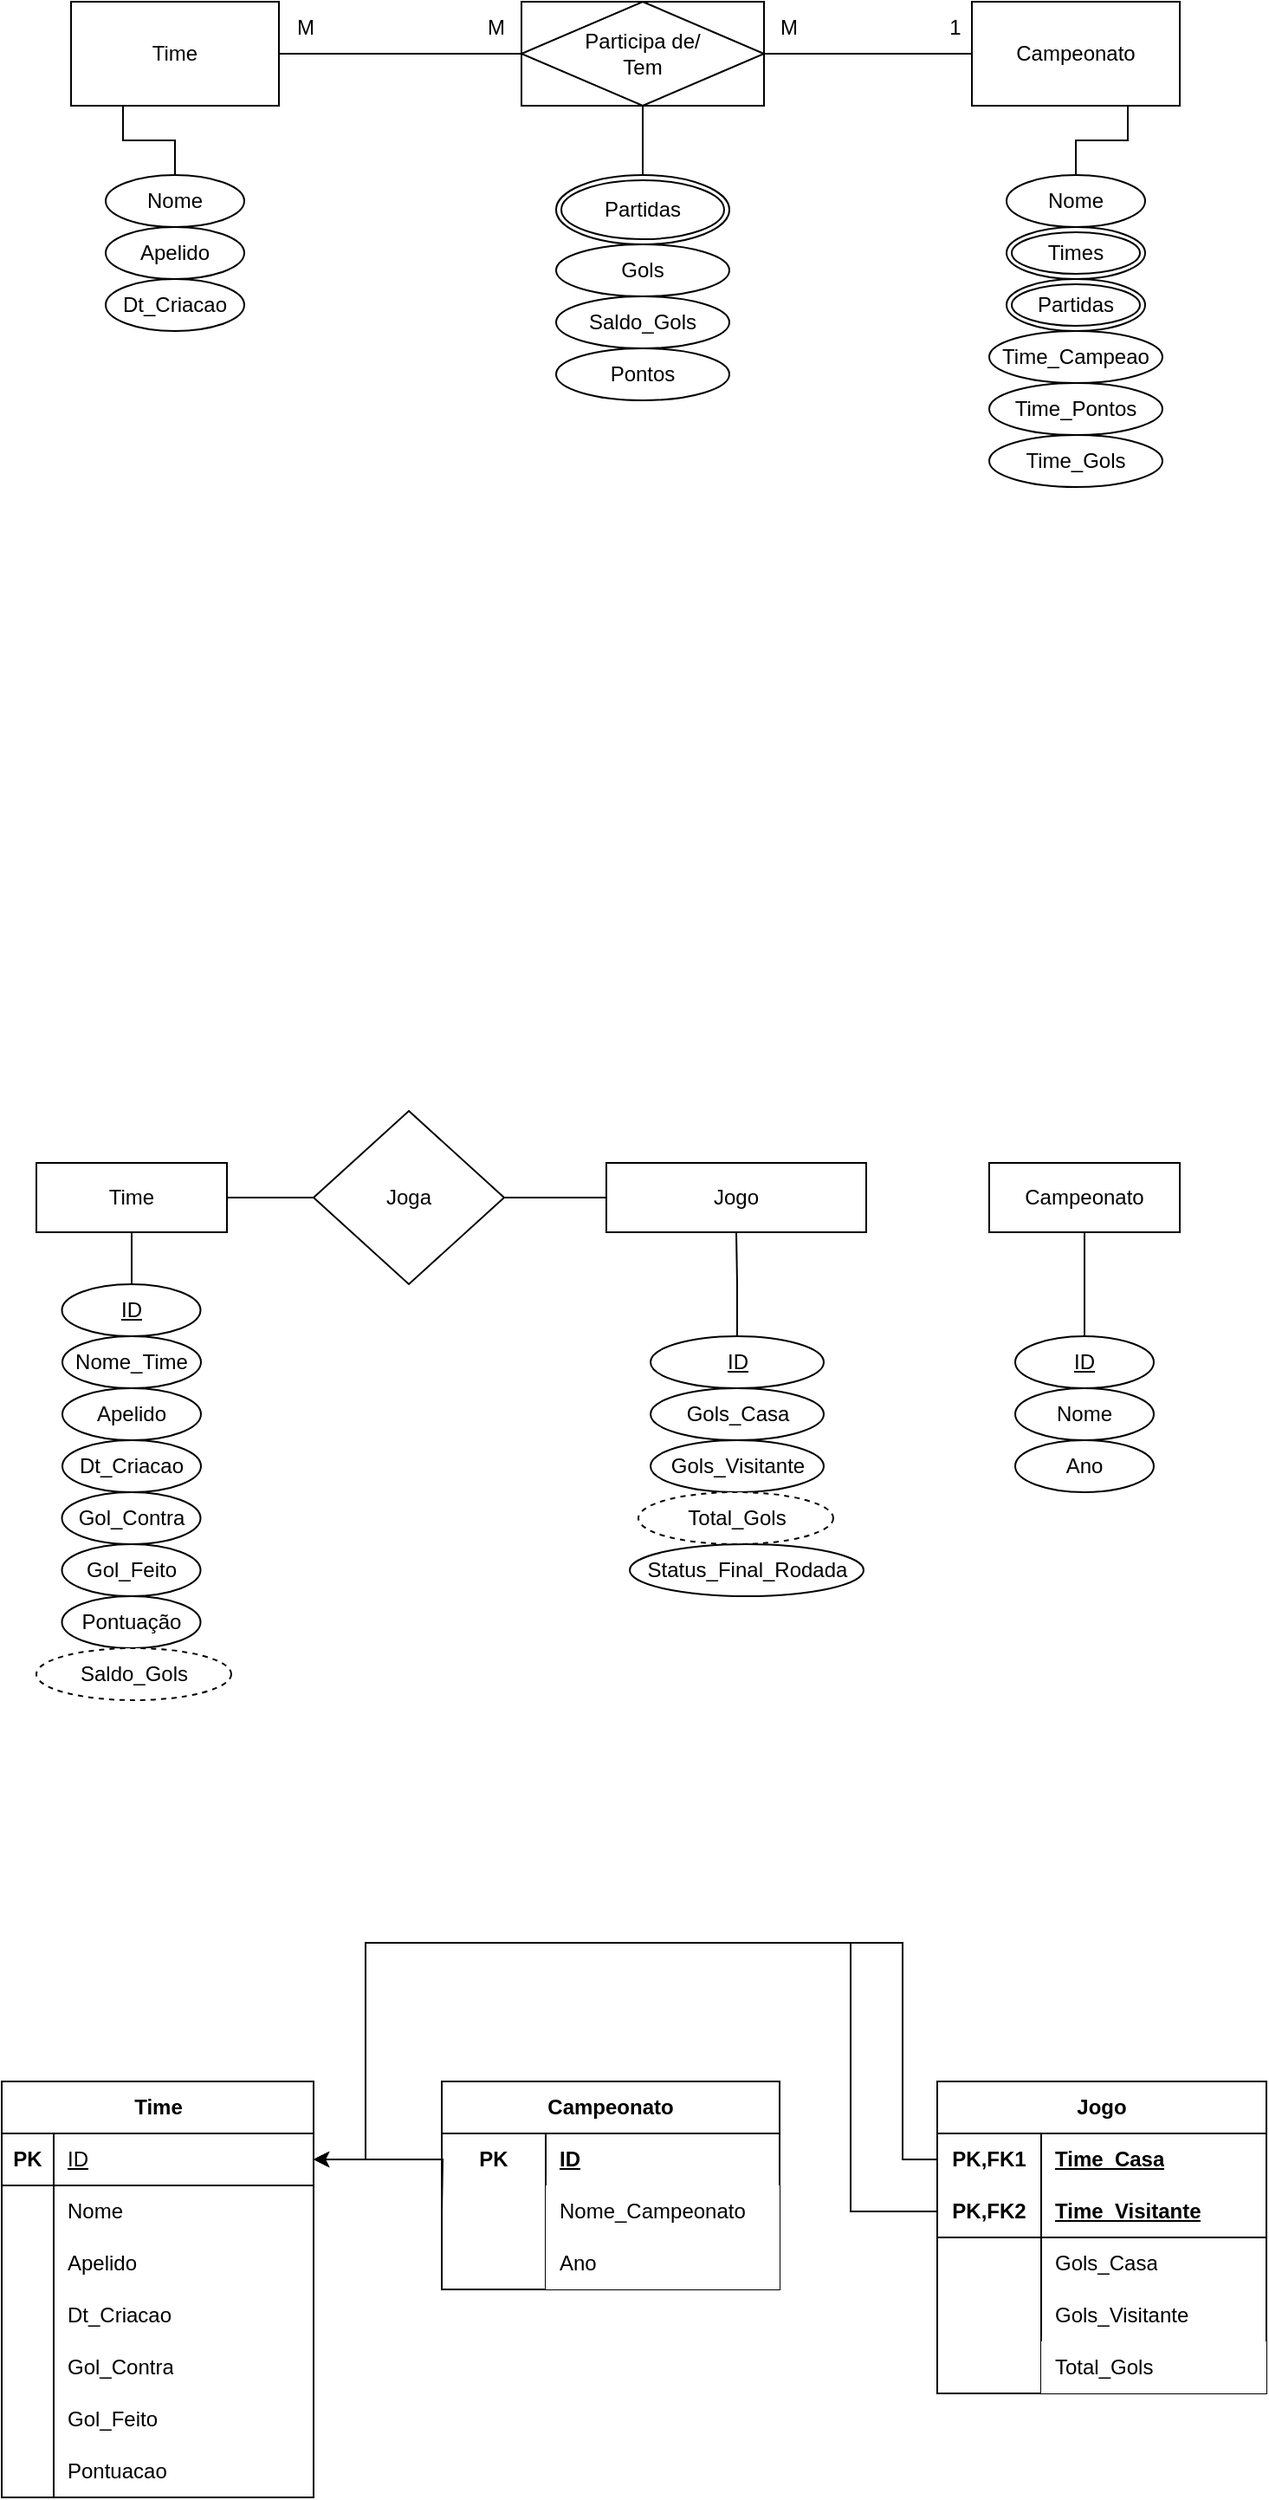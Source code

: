 <mxfile version="21.1.5" type="device">
  <diagram name="Página-1" id="MOyhGtNjClFxUvvi1yqp">
    <mxGraphModel dx="950" dy="527" grid="1" gridSize="10" guides="1" tooltips="1" connect="1" arrows="1" fold="1" page="1" pageScale="1" pageWidth="827" pageHeight="1169" math="0" shadow="0">
      <root>
        <mxCell id="0" />
        <mxCell id="1" parent="0" />
        <mxCell id="zc0LEZlEr96dVU9eqPeF-14" style="edgeStyle=orthogonalEdgeStyle;rounded=0;orthogonalLoop=1;jettySize=auto;html=1;exitX=1;exitY=0.5;exitDx=0;exitDy=0;endArrow=none;endFill=0;entryX=0;entryY=0.5;entryDx=0;entryDy=0;" parent="1" source="zc0LEZlEr96dVU9eqPeF-1" target="zc0LEZlEr96dVU9eqPeF-26" edge="1">
          <mxGeometry relative="1" as="geometry">
            <mxPoint x="356" y="110" as="targetPoint" />
          </mxGeometry>
        </mxCell>
        <mxCell id="zc0LEZlEr96dVU9eqPeF-1" value="Time" style="rounded=0;whiteSpace=wrap;html=1;" parent="1" vertex="1">
          <mxGeometry x="90" y="80" width="120" height="60" as="geometry" />
        </mxCell>
        <mxCell id="zc0LEZlEr96dVU9eqPeF-5" style="edgeStyle=orthogonalEdgeStyle;rounded=0;orthogonalLoop=1;jettySize=auto;html=1;exitX=0.5;exitY=0;exitDx=0;exitDy=0;entryX=0.25;entryY=1;entryDx=0;entryDy=0;endArrow=none;endFill=0;" parent="1" source="zc0LEZlEr96dVU9eqPeF-2" target="zc0LEZlEr96dVU9eqPeF-1" edge="1">
          <mxGeometry relative="1" as="geometry" />
        </mxCell>
        <mxCell id="zc0LEZlEr96dVU9eqPeF-2" value="Nome" style="ellipse;whiteSpace=wrap;html=1;" parent="1" vertex="1">
          <mxGeometry x="110" y="180" width="80" height="30" as="geometry" />
        </mxCell>
        <mxCell id="zc0LEZlEr96dVU9eqPeF-3" value="Apelido" style="ellipse;whiteSpace=wrap;html=1;" parent="1" vertex="1">
          <mxGeometry x="110" y="210" width="80" height="30" as="geometry" />
        </mxCell>
        <mxCell id="zc0LEZlEr96dVU9eqPeF-4" value="Dt_Criacao" style="ellipse;whiteSpace=wrap;html=1;" parent="1" vertex="1">
          <mxGeometry x="110" y="240" width="80" height="30" as="geometry" />
        </mxCell>
        <mxCell id="zc0LEZlEr96dVU9eqPeF-6" value="Campeonato" style="rounded=0;whiteSpace=wrap;html=1;" parent="1" vertex="1">
          <mxGeometry x="610" y="80" width="120" height="60" as="geometry" />
        </mxCell>
        <mxCell id="zc0LEZlEr96dVU9eqPeF-18" style="edgeStyle=orthogonalEdgeStyle;rounded=0;orthogonalLoop=1;jettySize=auto;html=1;exitX=0.5;exitY=0;exitDx=0;exitDy=0;entryX=0.75;entryY=1;entryDx=0;entryDy=0;endArrow=none;endFill=0;" parent="1" source="zc0LEZlEr96dVU9eqPeF-7" target="zc0LEZlEr96dVU9eqPeF-6" edge="1">
          <mxGeometry relative="1" as="geometry" />
        </mxCell>
        <mxCell id="zc0LEZlEr96dVU9eqPeF-7" value="Nome" style="ellipse;whiteSpace=wrap;html=1;" parent="1" vertex="1">
          <mxGeometry x="630" y="180" width="80" height="30" as="geometry" />
        </mxCell>
        <mxCell id="zc0LEZlEr96dVU9eqPeF-8" value="Time_Campeao" style="ellipse;whiteSpace=wrap;html=1;" parent="1" vertex="1">
          <mxGeometry x="620" y="270" width="100" height="30" as="geometry" />
        </mxCell>
        <mxCell id="zc0LEZlEr96dVU9eqPeF-9" value="Times" style="ellipse;shape=doubleEllipse;margin=3;whiteSpace=wrap;html=1;align=center;" parent="1" vertex="1">
          <mxGeometry x="630" y="210" width="80" height="30" as="geometry" />
        </mxCell>
        <mxCell id="zc0LEZlEr96dVU9eqPeF-10" value="Partidas" style="ellipse;shape=doubleEllipse;margin=3;whiteSpace=wrap;html=1;align=center;" parent="1" vertex="1">
          <mxGeometry x="630" y="240" width="80" height="30" as="geometry" />
        </mxCell>
        <mxCell id="zc0LEZlEr96dVU9eqPeF-11" value="Time_Gols" style="ellipse;whiteSpace=wrap;html=1;" parent="1" vertex="1">
          <mxGeometry x="620" y="330" width="100" height="30" as="geometry" />
        </mxCell>
        <mxCell id="zc0LEZlEr96dVU9eqPeF-12" value="Time_Pontos" style="ellipse;whiteSpace=wrap;html=1;" parent="1" vertex="1">
          <mxGeometry x="620" y="300" width="100" height="30" as="geometry" />
        </mxCell>
        <mxCell id="zc0LEZlEr96dVU9eqPeF-15" style="edgeStyle=orthogonalEdgeStyle;rounded=0;orthogonalLoop=1;jettySize=auto;html=1;exitX=1;exitY=0.5;exitDx=0;exitDy=0;entryX=0;entryY=0.5;entryDx=0;entryDy=0;endArrow=none;endFill=0;" parent="1" source="zc0LEZlEr96dVU9eqPeF-26" target="zc0LEZlEr96dVU9eqPeF-6" edge="1">
          <mxGeometry relative="1" as="geometry">
            <mxPoint x="472" y="110" as="sourcePoint" />
          </mxGeometry>
        </mxCell>
        <mxCell id="zc0LEZlEr96dVU9eqPeF-21" value="Gols" style="ellipse;whiteSpace=wrap;html=1;align=center;" parent="1" vertex="1">
          <mxGeometry x="370" y="220" width="100" height="30" as="geometry" />
        </mxCell>
        <mxCell id="zc0LEZlEr96dVU9eqPeF-22" value="Saldo_Gols" style="ellipse;whiteSpace=wrap;html=1;align=center;" parent="1" vertex="1">
          <mxGeometry x="370" y="250" width="100" height="30" as="geometry" />
        </mxCell>
        <mxCell id="zc0LEZlEr96dVU9eqPeF-27" style="edgeStyle=orthogonalEdgeStyle;rounded=0;orthogonalLoop=1;jettySize=auto;html=1;exitX=0.5;exitY=0;exitDx=0;exitDy=0;entryX=0.5;entryY=1;entryDx=0;entryDy=0;endArrow=none;endFill=0;" parent="1" source="zc0LEZlEr96dVU9eqPeF-23" target="zc0LEZlEr96dVU9eqPeF-26" edge="1">
          <mxGeometry relative="1" as="geometry" />
        </mxCell>
        <mxCell id="zc0LEZlEr96dVU9eqPeF-23" value="Partidas" style="ellipse;shape=doubleEllipse;margin=3;whiteSpace=wrap;html=1;align=center;" parent="1" vertex="1">
          <mxGeometry x="370" y="180" width="100" height="40" as="geometry" />
        </mxCell>
        <mxCell id="zc0LEZlEr96dVU9eqPeF-24" value="Pontos" style="ellipse;whiteSpace=wrap;html=1;align=center;" parent="1" vertex="1">
          <mxGeometry x="370" y="280" width="100" height="30" as="geometry" />
        </mxCell>
        <mxCell id="zc0LEZlEr96dVU9eqPeF-26" value="Participa de/&lt;br&gt;Tem" style="shape=associativeEntity;whiteSpace=wrap;html=1;align=center;" parent="1" vertex="1">
          <mxGeometry x="350" y="80" width="140" height="60" as="geometry" />
        </mxCell>
        <mxCell id="zc0LEZlEr96dVU9eqPeF-59" style="edgeStyle=orthogonalEdgeStyle;rounded=0;orthogonalLoop=1;jettySize=auto;html=1;exitX=0;exitY=0.5;exitDx=0;exitDy=0;entryX=1;entryY=0.5;entryDx=0;entryDy=0;endArrow=none;endFill=0;" parent="1" source="zc0LEZlEr96dVU9eqPeF-29" edge="1">
          <mxGeometry relative="1" as="geometry">
            <mxPoint x="339.0" y="770" as="targetPoint" />
          </mxGeometry>
        </mxCell>
        <mxCell id="zc0LEZlEr96dVU9eqPeF-29" value="Jogo" style="whiteSpace=wrap;html=1;align=center;" parent="1" vertex="1">
          <mxGeometry x="399" y="750" width="150" height="40" as="geometry" />
        </mxCell>
        <mxCell id="9VlMNJ5f9_CSgZ9K0YEA-1" style="edgeStyle=orthogonalEdgeStyle;rounded=0;orthogonalLoop=1;jettySize=auto;html=1;exitX=1;exitY=0.5;exitDx=0;exitDy=0;entryX=0;entryY=0.5;entryDx=0;entryDy=0;endArrow=none;endFill=0;" parent="1" source="zc0LEZlEr96dVU9eqPeF-31" target="zc0LEZlEr96dVU9eqPeF-33" edge="1">
          <mxGeometry relative="1" as="geometry" />
        </mxCell>
        <mxCell id="9VlMNJ5f9_CSgZ9K0YEA-65" style="edgeStyle=orthogonalEdgeStyle;rounded=0;orthogonalLoop=1;jettySize=auto;html=1;exitX=0.5;exitY=1;exitDx=0;exitDy=0;entryX=0.5;entryY=0;entryDx=0;entryDy=0;endArrow=none;endFill=0;" parent="1" source="zc0LEZlEr96dVU9eqPeF-31" target="9VlMNJ5f9_CSgZ9K0YEA-18" edge="1">
          <mxGeometry relative="1" as="geometry" />
        </mxCell>
        <mxCell id="zc0LEZlEr96dVU9eqPeF-31" value="Time" style="whiteSpace=wrap;html=1;align=center;" parent="1" vertex="1">
          <mxGeometry x="70" y="750" width="110" height="40" as="geometry" />
        </mxCell>
        <mxCell id="zc0LEZlEr96dVU9eqPeF-32" value="Campeonato" style="whiteSpace=wrap;html=1;align=center;" parent="1" vertex="1">
          <mxGeometry x="620" y="750" width="110" height="40" as="geometry" />
        </mxCell>
        <mxCell id="zc0LEZlEr96dVU9eqPeF-33" value="Joga" style="rhombus;whiteSpace=wrap;html=1;" parent="1" vertex="1">
          <mxGeometry x="230" y="720" width="110" height="100" as="geometry" />
        </mxCell>
        <mxCell id="zc0LEZlEr96dVU9eqPeF-40" value="Apelido" style="ellipse;whiteSpace=wrap;html=1;" parent="1" vertex="1">
          <mxGeometry x="85" y="880" width="80" height="30" as="geometry" />
        </mxCell>
        <mxCell id="zc0LEZlEr96dVU9eqPeF-41" value="Dt_Criacao" style="ellipse;whiteSpace=wrap;html=1;" parent="1" vertex="1">
          <mxGeometry x="85" y="910" width="80" height="30" as="geometry" />
        </mxCell>
        <mxCell id="9VlMNJ5f9_CSgZ9K0YEA-8" style="edgeStyle=orthogonalEdgeStyle;rounded=0;orthogonalLoop=1;jettySize=auto;html=1;exitX=0.5;exitY=0;exitDx=0;exitDy=0;entryX=0.5;entryY=1;entryDx=0;entryDy=0;endArrow=none;endFill=0;" parent="1" source="zc0LEZlEr96dVU9eqPeF-43" target="zc0LEZlEr96dVU9eqPeF-32" edge="1">
          <mxGeometry relative="1" as="geometry" />
        </mxCell>
        <mxCell id="zc0LEZlEr96dVU9eqPeF-43" value="&lt;u&gt;ID&lt;/u&gt;" style="ellipse;whiteSpace=wrap;html=1;" parent="1" vertex="1">
          <mxGeometry x="635" y="850" width="80" height="30" as="geometry" />
        </mxCell>
        <mxCell id="zc0LEZlEr96dVU9eqPeF-49" value="&lt;u&gt;ID&lt;/u&gt;" style="ellipse;whiteSpace=wrap;html=1;" parent="1" vertex="1">
          <mxGeometry x="424.5" y="850" width="100" height="30" as="geometry" />
        </mxCell>
        <mxCell id="zc0LEZlEr96dVU9eqPeF-52" value="Gols_Casa" style="ellipse;whiteSpace=wrap;html=1;align=center;" parent="1" vertex="1">
          <mxGeometry x="424.5" y="880" width="100" height="30" as="geometry" />
        </mxCell>
        <mxCell id="zc0LEZlEr96dVU9eqPeF-60" value="M" style="text;html=1;align=center;verticalAlign=middle;resizable=0;points=[];autosize=1;strokeColor=none;fillColor=none;" parent="1" vertex="1">
          <mxGeometry x="210" y="80" width="30" height="30" as="geometry" />
        </mxCell>
        <mxCell id="zc0LEZlEr96dVU9eqPeF-61" value="1" style="text;html=1;align=center;verticalAlign=middle;resizable=0;points=[];autosize=1;strokeColor=none;fillColor=none;" parent="1" vertex="1">
          <mxGeometry x="585" y="80" width="30" height="30" as="geometry" />
        </mxCell>
        <mxCell id="zc0LEZlEr96dVU9eqPeF-62" value="M" style="text;html=1;align=center;verticalAlign=middle;resizable=0;points=[];autosize=1;strokeColor=none;fillColor=none;" parent="1" vertex="1">
          <mxGeometry x="320" y="80" width="30" height="30" as="geometry" />
        </mxCell>
        <mxCell id="zc0LEZlEr96dVU9eqPeF-64" value="M" style="text;html=1;align=center;verticalAlign=middle;resizable=0;points=[];autosize=1;strokeColor=none;fillColor=none;" parent="1" vertex="1">
          <mxGeometry x="489" y="80" width="30" height="30" as="geometry" />
        </mxCell>
        <mxCell id="9VlMNJ5f9_CSgZ9K0YEA-18" value="Nome_Time" style="ellipse;whiteSpace=wrap;html=1;" parent="1" vertex="1">
          <mxGeometry x="85" y="850" width="80" height="30" as="geometry" />
        </mxCell>
        <mxCell id="9VlMNJ5f9_CSgZ9K0YEA-21" style="edgeStyle=orthogonalEdgeStyle;rounded=0;orthogonalLoop=1;jettySize=auto;html=1;exitX=0.5;exitY=0;exitDx=0;exitDy=0;entryX=0.5;entryY=1;entryDx=0;entryDy=0;startArrow=none;startFill=0;endArrow=none;endFill=0;" parent="1" source="zc0LEZlEr96dVU9eqPeF-49" target="zc0LEZlEr96dVU9eqPeF-29" edge="1">
          <mxGeometry relative="1" as="geometry">
            <mxPoint x="473.5" y="820" as="sourcePoint" />
          </mxGeometry>
        </mxCell>
        <mxCell id="9VlMNJ5f9_CSgZ9K0YEA-34" value="Nome" style="ellipse;whiteSpace=wrap;html=1;" parent="1" vertex="1">
          <mxGeometry x="635" y="880" width="80" height="30" as="geometry" />
        </mxCell>
        <mxCell id="9VlMNJ5f9_CSgZ9K0YEA-60" value="Gols_Visitante" style="ellipse;whiteSpace=wrap;html=1;align=center;" parent="1" vertex="1">
          <mxGeometry x="424.5" y="910" width="100" height="30" as="geometry" />
        </mxCell>
        <mxCell id="Rq0qUZMYqDnPyPdDg21A-1" value="Time" style="shape=table;startSize=30;container=1;collapsible=1;childLayout=tableLayout;fixedRows=1;rowLines=0;fontStyle=1;align=center;resizeLast=1;html=1;" parent="1" vertex="1">
          <mxGeometry x="50" y="1280" width="180" height="240" as="geometry" />
        </mxCell>
        <mxCell id="Rq0qUZMYqDnPyPdDg21A-2" value="" style="shape=tableRow;horizontal=0;startSize=0;swimlaneHead=0;swimlaneBody=0;fillColor=none;collapsible=0;dropTarget=0;points=[[0,0.5],[1,0.5]];portConstraint=eastwest;top=0;left=0;right=0;bottom=1;" parent="Rq0qUZMYqDnPyPdDg21A-1" vertex="1">
          <mxGeometry y="30" width="180" height="30" as="geometry" />
        </mxCell>
        <mxCell id="Rq0qUZMYqDnPyPdDg21A-3" value="PK" style="shape=partialRectangle;connectable=0;fillColor=none;top=0;left=0;bottom=0;right=0;fontStyle=1;overflow=hidden;whiteSpace=wrap;html=1;" parent="Rq0qUZMYqDnPyPdDg21A-2" vertex="1">
          <mxGeometry width="30" height="30" as="geometry">
            <mxRectangle width="30" height="30" as="alternateBounds" />
          </mxGeometry>
        </mxCell>
        <mxCell id="Rq0qUZMYqDnPyPdDg21A-4" value="&lt;u style=&quot;font-weight: 400; text-align: center;&quot;&gt;ID&lt;/u&gt;" style="shape=partialRectangle;connectable=0;fillColor=none;top=0;left=0;bottom=0;right=0;align=left;spacingLeft=6;fontStyle=5;overflow=hidden;whiteSpace=wrap;html=1;" parent="Rq0qUZMYqDnPyPdDg21A-2" vertex="1">
          <mxGeometry x="30" width="150" height="30" as="geometry">
            <mxRectangle width="150" height="30" as="alternateBounds" />
          </mxGeometry>
        </mxCell>
        <mxCell id="E5RCrNfgsiFFX7DBTf7f-13" value="" style="shape=tableRow;horizontal=0;startSize=0;swimlaneHead=0;swimlaneBody=0;fillColor=none;collapsible=0;dropTarget=0;points=[[0,0.5],[1,0.5]];portConstraint=eastwest;top=0;left=0;right=0;bottom=0;" vertex="1" parent="Rq0qUZMYqDnPyPdDg21A-1">
          <mxGeometry y="60" width="180" height="30" as="geometry" />
        </mxCell>
        <mxCell id="E5RCrNfgsiFFX7DBTf7f-14" value="" style="shape=partialRectangle;connectable=0;fillColor=none;top=0;left=0;bottom=0;right=0;editable=1;overflow=hidden;whiteSpace=wrap;html=1;" vertex="1" parent="E5RCrNfgsiFFX7DBTf7f-13">
          <mxGeometry width="30" height="30" as="geometry">
            <mxRectangle width="30" height="30" as="alternateBounds" />
          </mxGeometry>
        </mxCell>
        <mxCell id="E5RCrNfgsiFFX7DBTf7f-15" value="Nome" style="shape=partialRectangle;connectable=0;fillColor=none;top=0;left=0;bottom=0;right=0;align=left;spacingLeft=6;overflow=hidden;whiteSpace=wrap;html=1;" vertex="1" parent="E5RCrNfgsiFFX7DBTf7f-13">
          <mxGeometry x="30" width="150" height="30" as="geometry">
            <mxRectangle width="150" height="30" as="alternateBounds" />
          </mxGeometry>
        </mxCell>
        <mxCell id="Rq0qUZMYqDnPyPdDg21A-5" value="" style="shape=tableRow;horizontal=0;startSize=0;swimlaneHead=0;swimlaneBody=0;fillColor=none;collapsible=0;dropTarget=0;points=[[0,0.5],[1,0.5]];portConstraint=eastwest;top=0;left=0;right=0;bottom=0;" parent="Rq0qUZMYqDnPyPdDg21A-1" vertex="1">
          <mxGeometry y="90" width="180" height="30" as="geometry" />
        </mxCell>
        <mxCell id="Rq0qUZMYqDnPyPdDg21A-6" value="" style="shape=partialRectangle;connectable=0;fillColor=none;top=0;left=0;bottom=0;right=0;editable=1;overflow=hidden;whiteSpace=wrap;html=1;" parent="Rq0qUZMYqDnPyPdDg21A-5" vertex="1">
          <mxGeometry width="30" height="30" as="geometry">
            <mxRectangle width="30" height="30" as="alternateBounds" />
          </mxGeometry>
        </mxCell>
        <mxCell id="Rq0qUZMYqDnPyPdDg21A-7" value="Apelido" style="shape=partialRectangle;connectable=0;fillColor=none;top=0;left=0;bottom=0;right=0;align=left;spacingLeft=6;overflow=hidden;whiteSpace=wrap;html=1;" parent="Rq0qUZMYqDnPyPdDg21A-5" vertex="1">
          <mxGeometry x="30" width="150" height="30" as="geometry">
            <mxRectangle width="150" height="30" as="alternateBounds" />
          </mxGeometry>
        </mxCell>
        <mxCell id="Rq0qUZMYqDnPyPdDg21A-8" value="" style="shape=tableRow;horizontal=0;startSize=0;swimlaneHead=0;swimlaneBody=0;fillColor=none;collapsible=0;dropTarget=0;points=[[0,0.5],[1,0.5]];portConstraint=eastwest;top=0;left=0;right=0;bottom=0;" parent="Rq0qUZMYqDnPyPdDg21A-1" vertex="1">
          <mxGeometry y="120" width="180" height="30" as="geometry" />
        </mxCell>
        <mxCell id="Rq0qUZMYqDnPyPdDg21A-9" value="" style="shape=partialRectangle;connectable=0;fillColor=none;top=0;left=0;bottom=0;right=0;editable=1;overflow=hidden;whiteSpace=wrap;html=1;" parent="Rq0qUZMYqDnPyPdDg21A-8" vertex="1">
          <mxGeometry width="30" height="30" as="geometry">
            <mxRectangle width="30" height="30" as="alternateBounds" />
          </mxGeometry>
        </mxCell>
        <mxCell id="Rq0qUZMYqDnPyPdDg21A-10" value="Dt_Criacao" style="shape=partialRectangle;connectable=0;fillColor=none;top=0;left=0;bottom=0;right=0;align=left;spacingLeft=6;overflow=hidden;whiteSpace=wrap;html=1;" parent="Rq0qUZMYqDnPyPdDg21A-8" vertex="1">
          <mxGeometry x="30" width="150" height="30" as="geometry">
            <mxRectangle width="150" height="30" as="alternateBounds" />
          </mxGeometry>
        </mxCell>
        <mxCell id="E5RCrNfgsiFFX7DBTf7f-24" value="" style="shape=tableRow;horizontal=0;startSize=0;swimlaneHead=0;swimlaneBody=0;fillColor=none;collapsible=0;dropTarget=0;points=[[0,0.5],[1,0.5]];portConstraint=eastwest;top=0;left=0;right=0;bottom=0;" vertex="1" parent="Rq0qUZMYqDnPyPdDg21A-1">
          <mxGeometry y="150" width="180" height="30" as="geometry" />
        </mxCell>
        <mxCell id="E5RCrNfgsiFFX7DBTf7f-25" value="" style="shape=partialRectangle;connectable=0;fillColor=none;top=0;left=0;bottom=0;right=0;editable=1;overflow=hidden;whiteSpace=wrap;html=1;" vertex="1" parent="E5RCrNfgsiFFX7DBTf7f-24">
          <mxGeometry width="30" height="30" as="geometry">
            <mxRectangle width="30" height="30" as="alternateBounds" />
          </mxGeometry>
        </mxCell>
        <mxCell id="E5RCrNfgsiFFX7DBTf7f-26" value="Gol_Contra" style="shape=partialRectangle;connectable=0;fillColor=none;top=0;left=0;bottom=0;right=0;align=left;spacingLeft=6;overflow=hidden;whiteSpace=wrap;html=1;" vertex="1" parent="E5RCrNfgsiFFX7DBTf7f-24">
          <mxGeometry x="30" width="150" height="30" as="geometry">
            <mxRectangle width="150" height="30" as="alternateBounds" />
          </mxGeometry>
        </mxCell>
        <mxCell id="E5RCrNfgsiFFX7DBTf7f-27" value="" style="shape=tableRow;horizontal=0;startSize=0;swimlaneHead=0;swimlaneBody=0;fillColor=none;collapsible=0;dropTarget=0;points=[[0,0.5],[1,0.5]];portConstraint=eastwest;top=0;left=0;right=0;bottom=0;" vertex="1" parent="Rq0qUZMYqDnPyPdDg21A-1">
          <mxGeometry y="180" width="180" height="30" as="geometry" />
        </mxCell>
        <mxCell id="E5RCrNfgsiFFX7DBTf7f-28" value="" style="shape=partialRectangle;connectable=0;fillColor=none;top=0;left=0;bottom=0;right=0;editable=1;overflow=hidden;whiteSpace=wrap;html=1;" vertex="1" parent="E5RCrNfgsiFFX7DBTf7f-27">
          <mxGeometry width="30" height="30" as="geometry">
            <mxRectangle width="30" height="30" as="alternateBounds" />
          </mxGeometry>
        </mxCell>
        <mxCell id="E5RCrNfgsiFFX7DBTf7f-29" value="Gol_Feito" style="shape=partialRectangle;connectable=0;fillColor=none;top=0;left=0;bottom=0;right=0;align=left;spacingLeft=6;overflow=hidden;whiteSpace=wrap;html=1;" vertex="1" parent="E5RCrNfgsiFFX7DBTf7f-27">
          <mxGeometry x="30" width="150" height="30" as="geometry">
            <mxRectangle width="150" height="30" as="alternateBounds" />
          </mxGeometry>
        </mxCell>
        <mxCell id="E5RCrNfgsiFFX7DBTf7f-30" value="" style="shape=tableRow;horizontal=0;startSize=0;swimlaneHead=0;swimlaneBody=0;fillColor=none;collapsible=0;dropTarget=0;points=[[0,0.5],[1,0.5]];portConstraint=eastwest;top=0;left=0;right=0;bottom=0;" vertex="1" parent="Rq0qUZMYqDnPyPdDg21A-1">
          <mxGeometry y="210" width="180" height="30" as="geometry" />
        </mxCell>
        <mxCell id="E5RCrNfgsiFFX7DBTf7f-31" value="" style="shape=partialRectangle;connectable=0;fillColor=none;top=0;left=0;bottom=0;right=0;editable=1;overflow=hidden;whiteSpace=wrap;html=1;" vertex="1" parent="E5RCrNfgsiFFX7DBTf7f-30">
          <mxGeometry width="30" height="30" as="geometry">
            <mxRectangle width="30" height="30" as="alternateBounds" />
          </mxGeometry>
        </mxCell>
        <mxCell id="E5RCrNfgsiFFX7DBTf7f-32" value="Pontuacao" style="shape=partialRectangle;connectable=0;fillColor=none;top=0;left=0;bottom=0;right=0;align=left;spacingLeft=6;overflow=hidden;whiteSpace=wrap;html=1;" vertex="1" parent="E5RCrNfgsiFFX7DBTf7f-30">
          <mxGeometry x="30" width="150" height="30" as="geometry">
            <mxRectangle width="150" height="30" as="alternateBounds" />
          </mxGeometry>
        </mxCell>
        <mxCell id="Rq0qUZMYqDnPyPdDg21A-11" value="Campeonato" style="shape=table;startSize=30;container=1;collapsible=1;childLayout=tableLayout;fixedRows=1;rowLines=0;fontStyle=1;align=center;resizeLast=1;html=1;whiteSpace=wrap;" parent="1" vertex="1">
          <mxGeometry x="304" y="1280" width="195" height="120" as="geometry" />
        </mxCell>
        <mxCell id="Rq0qUZMYqDnPyPdDg21A-12" value="" style="shape=tableRow;horizontal=0;startSize=0;swimlaneHead=0;swimlaneBody=0;fillColor=none;collapsible=0;dropTarget=0;points=[[0,0.5],[1,0.5]];portConstraint=eastwest;top=0;left=0;right=0;bottom=0;html=1;" parent="Rq0qUZMYqDnPyPdDg21A-11" vertex="1">
          <mxGeometry y="30" width="195" height="30" as="geometry" />
        </mxCell>
        <mxCell id="Rq0qUZMYqDnPyPdDg21A-13" value="PK" style="shape=partialRectangle;connectable=0;fillColor=none;top=0;left=0;bottom=0;right=0;fontStyle=1;overflow=hidden;html=1;whiteSpace=wrap;" parent="Rq0qUZMYqDnPyPdDg21A-12" vertex="1">
          <mxGeometry width="60" height="30" as="geometry">
            <mxRectangle width="60" height="30" as="alternateBounds" />
          </mxGeometry>
        </mxCell>
        <mxCell id="Rq0qUZMYqDnPyPdDg21A-14" value="ID" style="shape=partialRectangle;connectable=0;fillColor=none;top=0;left=0;bottom=0;right=0;align=left;spacingLeft=6;fontStyle=5;overflow=hidden;html=1;whiteSpace=wrap;" parent="Rq0qUZMYqDnPyPdDg21A-12" vertex="1">
          <mxGeometry x="60" width="135" height="30" as="geometry">
            <mxRectangle width="135" height="30" as="alternateBounds" />
          </mxGeometry>
        </mxCell>
        <mxCell id="E5RCrNfgsiFFX7DBTf7f-7" value="" style="shape=tableRow;horizontal=0;startSize=0;swimlaneHead=0;swimlaneBody=0;fillColor=none;collapsible=0;dropTarget=0;points=[[0,0.5],[1,0.5]];portConstraint=eastwest;top=0;left=0;right=0;bottom=0;html=1;" vertex="1" parent="Rq0qUZMYqDnPyPdDg21A-11">
          <mxGeometry y="60" width="195" height="30" as="geometry" />
        </mxCell>
        <mxCell id="E5RCrNfgsiFFX7DBTf7f-8" value="" style="shape=partialRectangle;connectable=0;fillColor=none;top=0;left=0;bottom=0;right=0;editable=1;overflow=hidden;html=1;whiteSpace=wrap;" vertex="1" parent="E5RCrNfgsiFFX7DBTf7f-7">
          <mxGeometry width="60" height="30" as="geometry">
            <mxRectangle width="60" height="30" as="alternateBounds" />
          </mxGeometry>
        </mxCell>
        <mxCell id="E5RCrNfgsiFFX7DBTf7f-9" value="Nome_Campeonato" style="shape=partialRectangle;connectable=0;top=0;left=0;bottom=0;right=0;align=left;spacingLeft=6;overflow=hidden;html=1;whiteSpace=wrap;" vertex="1" parent="E5RCrNfgsiFFX7DBTf7f-7">
          <mxGeometry x="60" width="135" height="30" as="geometry">
            <mxRectangle width="135" height="30" as="alternateBounds" />
          </mxGeometry>
        </mxCell>
        <mxCell id="E5RCrNfgsiFFX7DBTf7f-63" value="" style="shape=tableRow;horizontal=0;startSize=0;swimlaneHead=0;swimlaneBody=0;fillColor=none;collapsible=0;dropTarget=0;points=[[0,0.5],[1,0.5]];portConstraint=eastwest;top=0;left=0;right=0;bottom=0;html=1;" vertex="1" parent="Rq0qUZMYqDnPyPdDg21A-11">
          <mxGeometry y="90" width="195" height="30" as="geometry" />
        </mxCell>
        <mxCell id="E5RCrNfgsiFFX7DBTf7f-64" value="" style="shape=partialRectangle;connectable=0;fillColor=none;top=0;left=0;bottom=0;right=0;editable=1;overflow=hidden;html=1;whiteSpace=wrap;" vertex="1" parent="E5RCrNfgsiFFX7DBTf7f-63">
          <mxGeometry width="60" height="30" as="geometry">
            <mxRectangle width="60" height="30" as="alternateBounds" />
          </mxGeometry>
        </mxCell>
        <mxCell id="E5RCrNfgsiFFX7DBTf7f-65" value="Ano" style="shape=partialRectangle;connectable=0;top=0;left=0;bottom=0;right=0;align=left;spacingLeft=6;overflow=hidden;html=1;whiteSpace=wrap;" vertex="1" parent="E5RCrNfgsiFFX7DBTf7f-63">
          <mxGeometry x="60" width="135" height="30" as="geometry">
            <mxRectangle width="135" height="30" as="alternateBounds" />
          </mxGeometry>
        </mxCell>
        <mxCell id="Rq0qUZMYqDnPyPdDg21A-27" style="edgeStyle=orthogonalEdgeStyle;rounded=0;orthogonalLoop=1;jettySize=auto;html=1;exitX=0;exitY=0.5;exitDx=0;exitDy=0;entryX=1;entryY=0.5;entryDx=0;entryDy=0;" parent="1" target="Rq0qUZMYqDnPyPdDg21A-2" edge="1">
          <mxGeometry relative="1" as="geometry">
            <mxPoint x="304" y="1355.0" as="sourcePoint" />
          </mxGeometry>
        </mxCell>
        <mxCell id="Rq0qUZMYqDnPyPdDg21A-28" value="Jogo" style="shape=table;startSize=30;container=1;collapsible=1;childLayout=tableLayout;fixedRows=1;rowLines=0;fontStyle=1;align=center;resizeLast=1;html=1;whiteSpace=wrap;" parent="1" vertex="1">
          <mxGeometry x="590" y="1280" width="190" height="180" as="geometry" />
        </mxCell>
        <mxCell id="Rq0qUZMYqDnPyPdDg21A-29" value="" style="shape=tableRow;horizontal=0;startSize=0;swimlaneHead=0;swimlaneBody=0;fillColor=none;collapsible=0;dropTarget=0;points=[[0,0.5],[1,0.5]];portConstraint=eastwest;top=0;left=0;right=0;bottom=0;html=1;" parent="Rq0qUZMYqDnPyPdDg21A-28" vertex="1">
          <mxGeometry y="30" width="190" height="30" as="geometry" />
        </mxCell>
        <mxCell id="Rq0qUZMYqDnPyPdDg21A-30" value="PK,FK1" style="shape=partialRectangle;connectable=0;fillColor=none;top=0;left=0;bottom=0;right=0;fontStyle=1;overflow=hidden;html=1;whiteSpace=wrap;" parent="Rq0qUZMYqDnPyPdDg21A-29" vertex="1">
          <mxGeometry width="60" height="30" as="geometry">
            <mxRectangle width="60" height="30" as="alternateBounds" />
          </mxGeometry>
        </mxCell>
        <mxCell id="Rq0qUZMYqDnPyPdDg21A-31" value="Time_Casa" style="shape=partialRectangle;connectable=0;fillColor=none;top=0;left=0;bottom=0;right=0;align=left;spacingLeft=6;fontStyle=5;overflow=hidden;html=1;whiteSpace=wrap;" parent="Rq0qUZMYqDnPyPdDg21A-29" vertex="1">
          <mxGeometry x="60" width="130" height="30" as="geometry">
            <mxRectangle width="130" height="30" as="alternateBounds" />
          </mxGeometry>
        </mxCell>
        <mxCell id="Rq0qUZMYqDnPyPdDg21A-32" value="" style="shape=tableRow;horizontal=0;startSize=0;swimlaneHead=0;swimlaneBody=0;fillColor=none;collapsible=0;dropTarget=0;points=[[0,0.5],[1,0.5]];portConstraint=eastwest;top=0;left=0;right=0;bottom=1;html=1;" parent="Rq0qUZMYqDnPyPdDg21A-28" vertex="1">
          <mxGeometry y="60" width="190" height="30" as="geometry" />
        </mxCell>
        <mxCell id="Rq0qUZMYqDnPyPdDg21A-33" value="PK,FK2" style="shape=partialRectangle;connectable=0;fillColor=none;top=0;left=0;bottom=0;right=0;fontStyle=1;overflow=hidden;html=1;whiteSpace=wrap;" parent="Rq0qUZMYqDnPyPdDg21A-32" vertex="1">
          <mxGeometry width="60" height="30" as="geometry">
            <mxRectangle width="60" height="30" as="alternateBounds" />
          </mxGeometry>
        </mxCell>
        <mxCell id="Rq0qUZMYqDnPyPdDg21A-34" value="Time_Visitante" style="shape=partialRectangle;connectable=0;fillColor=none;top=0;left=0;bottom=0;right=0;align=left;spacingLeft=6;fontStyle=5;overflow=hidden;html=1;whiteSpace=wrap;" parent="Rq0qUZMYqDnPyPdDg21A-32" vertex="1">
          <mxGeometry x="60" width="130" height="30" as="geometry">
            <mxRectangle width="130" height="30" as="alternateBounds" />
          </mxGeometry>
        </mxCell>
        <mxCell id="Rq0qUZMYqDnPyPdDg21A-35" value="" style="shape=tableRow;horizontal=0;startSize=0;swimlaneHead=0;swimlaneBody=0;fillColor=none;collapsible=0;dropTarget=0;points=[[0,0.5],[1,0.5]];portConstraint=eastwest;top=0;left=0;right=0;bottom=0;html=1;" parent="Rq0qUZMYqDnPyPdDg21A-28" vertex="1">
          <mxGeometry y="90" width="190" height="30" as="geometry" />
        </mxCell>
        <mxCell id="Rq0qUZMYqDnPyPdDg21A-36" value="" style="shape=partialRectangle;connectable=0;fillColor=none;top=0;left=0;bottom=0;right=0;editable=1;overflow=hidden;html=1;whiteSpace=wrap;" parent="Rq0qUZMYqDnPyPdDg21A-35" vertex="1">
          <mxGeometry width="60" height="30" as="geometry">
            <mxRectangle width="60" height="30" as="alternateBounds" />
          </mxGeometry>
        </mxCell>
        <mxCell id="Rq0qUZMYqDnPyPdDg21A-37" value="Gols_Casa" style="shape=partialRectangle;connectable=0;fillColor=none;top=0;left=0;bottom=0;right=0;align=left;spacingLeft=6;overflow=hidden;html=1;whiteSpace=wrap;" parent="Rq0qUZMYqDnPyPdDg21A-35" vertex="1">
          <mxGeometry x="60" width="130" height="30" as="geometry">
            <mxRectangle width="130" height="30" as="alternateBounds" />
          </mxGeometry>
        </mxCell>
        <mxCell id="Rq0qUZMYqDnPyPdDg21A-38" value="" style="shape=tableRow;horizontal=0;startSize=0;swimlaneHead=0;swimlaneBody=0;fillColor=none;collapsible=0;dropTarget=0;points=[[0,0.5],[1,0.5]];portConstraint=eastwest;top=0;left=0;right=0;bottom=0;html=1;" parent="Rq0qUZMYqDnPyPdDg21A-28" vertex="1">
          <mxGeometry y="120" width="190" height="30" as="geometry" />
        </mxCell>
        <mxCell id="Rq0qUZMYqDnPyPdDg21A-39" value="" style="shape=partialRectangle;connectable=0;fillColor=none;top=0;left=0;bottom=0;right=0;editable=1;overflow=hidden;html=1;whiteSpace=wrap;" parent="Rq0qUZMYqDnPyPdDg21A-38" vertex="1">
          <mxGeometry width="60" height="30" as="geometry">
            <mxRectangle width="60" height="30" as="alternateBounds" />
          </mxGeometry>
        </mxCell>
        <mxCell id="Rq0qUZMYqDnPyPdDg21A-40" value="Gols_Visitante" style="shape=partialRectangle;connectable=0;fillColor=none;top=0;left=0;bottom=0;right=0;align=left;spacingLeft=6;overflow=hidden;html=1;whiteSpace=wrap;" parent="Rq0qUZMYqDnPyPdDg21A-38" vertex="1">
          <mxGeometry x="60" width="130" height="30" as="geometry">
            <mxRectangle width="130" height="30" as="alternateBounds" />
          </mxGeometry>
        </mxCell>
        <mxCell id="Rq0qUZMYqDnPyPdDg21A-56" value="" style="shape=tableRow;horizontal=0;startSize=0;swimlaneHead=0;swimlaneBody=0;fillColor=none;collapsible=0;dropTarget=0;points=[[0,0.5],[1,0.5]];portConstraint=eastwest;top=0;left=0;right=0;bottom=0;html=1;" parent="Rq0qUZMYqDnPyPdDg21A-28" vertex="1">
          <mxGeometry y="150" width="190" height="30" as="geometry" />
        </mxCell>
        <mxCell id="Rq0qUZMYqDnPyPdDg21A-57" value="" style="shape=partialRectangle;connectable=0;fillColor=none;top=0;left=0;bottom=0;right=0;editable=1;overflow=hidden;html=1;whiteSpace=wrap;" parent="Rq0qUZMYqDnPyPdDg21A-56" vertex="1">
          <mxGeometry width="60" height="30" as="geometry">
            <mxRectangle width="60" height="30" as="alternateBounds" />
          </mxGeometry>
        </mxCell>
        <mxCell id="Rq0qUZMYqDnPyPdDg21A-58" value="Total_Gols" style="shape=partialRectangle;connectable=0;top=0;left=0;bottom=0;right=0;align=left;spacingLeft=6;overflow=hidden;html=1;whiteSpace=wrap;" parent="Rq0qUZMYqDnPyPdDg21A-56" vertex="1">
          <mxGeometry x="60" width="130" height="30" as="geometry">
            <mxRectangle width="130" height="30" as="alternateBounds" />
          </mxGeometry>
        </mxCell>
        <mxCell id="Rq0qUZMYqDnPyPdDg21A-41" style="edgeStyle=orthogonalEdgeStyle;rounded=0;orthogonalLoop=1;jettySize=auto;html=1;exitX=0;exitY=0.5;exitDx=0;exitDy=0;entryX=1;entryY=0.5;entryDx=0;entryDy=0;" parent="1" source="Rq0qUZMYqDnPyPdDg21A-29" target="Rq0qUZMYqDnPyPdDg21A-2" edge="1">
          <mxGeometry relative="1" as="geometry">
            <Array as="points">
              <mxPoint x="570" y="1325" />
              <mxPoint x="570" y="1200" />
              <mxPoint x="260" y="1200" />
              <mxPoint x="260" y="1325" />
            </Array>
          </mxGeometry>
        </mxCell>
        <mxCell id="Rq0qUZMYqDnPyPdDg21A-42" style="edgeStyle=orthogonalEdgeStyle;rounded=0;orthogonalLoop=1;jettySize=auto;html=1;exitX=0;exitY=0.5;exitDx=0;exitDy=0;entryX=1;entryY=0.5;entryDx=0;entryDy=0;" parent="1" source="Rq0qUZMYqDnPyPdDg21A-32" target="Rq0qUZMYqDnPyPdDg21A-2" edge="1">
          <mxGeometry relative="1" as="geometry">
            <Array as="points">
              <mxPoint x="540" y="1355" />
              <mxPoint x="540" y="1200" />
              <mxPoint x="260" y="1200" />
              <mxPoint x="260" y="1325" />
            </Array>
          </mxGeometry>
        </mxCell>
        <mxCell id="E5RCrNfgsiFFX7DBTf7f-3" value="Gol_Contra" style="ellipse;whiteSpace=wrap;html=1;" vertex="1" parent="1">
          <mxGeometry x="84.75" y="940" width="80" height="30" as="geometry" />
        </mxCell>
        <mxCell id="E5RCrNfgsiFFX7DBTf7f-4" value="Gol_Feito" style="ellipse;whiteSpace=wrap;html=1;" vertex="1" parent="1">
          <mxGeometry x="84.75" y="970" width="80" height="30" as="geometry" />
        </mxCell>
        <mxCell id="E5RCrNfgsiFFX7DBTf7f-5" value="Pontuação" style="ellipse;whiteSpace=wrap;html=1;" vertex="1" parent="1">
          <mxGeometry x="84.75" y="1000" width="80" height="30" as="geometry" />
        </mxCell>
        <mxCell id="E5RCrNfgsiFFX7DBTf7f-17" value="&lt;u&gt;ID&lt;/u&gt;" style="ellipse;whiteSpace=wrap;html=1;" vertex="1" parent="1">
          <mxGeometry x="84.75" y="820" width="80" height="30" as="geometry" />
        </mxCell>
        <mxCell id="E5RCrNfgsiFFX7DBTf7f-20" value="Total_Gols" style="ellipse;whiteSpace=wrap;html=1;align=center;dashed=1;" vertex="1" parent="1">
          <mxGeometry x="417.5" y="940" width="112.5" height="30" as="geometry" />
        </mxCell>
        <mxCell id="E5RCrNfgsiFFX7DBTf7f-21" value="Status_Final_Rodada" style="ellipse;whiteSpace=wrap;html=1;" vertex="1" parent="1">
          <mxGeometry x="412.5" y="970" width="135" height="30" as="geometry" />
        </mxCell>
        <mxCell id="E5RCrNfgsiFFX7DBTf7f-22" value="Saldo_Gols" style="ellipse;whiteSpace=wrap;html=1;align=center;dashed=1;" vertex="1" parent="1">
          <mxGeometry x="70" y="1030" width="112.5" height="30" as="geometry" />
        </mxCell>
        <mxCell id="E5RCrNfgsiFFX7DBTf7f-23" value="Ano" style="ellipse;whiteSpace=wrap;html=1;" vertex="1" parent="1">
          <mxGeometry x="635" y="910" width="80" height="30" as="geometry" />
        </mxCell>
      </root>
    </mxGraphModel>
  </diagram>
</mxfile>
